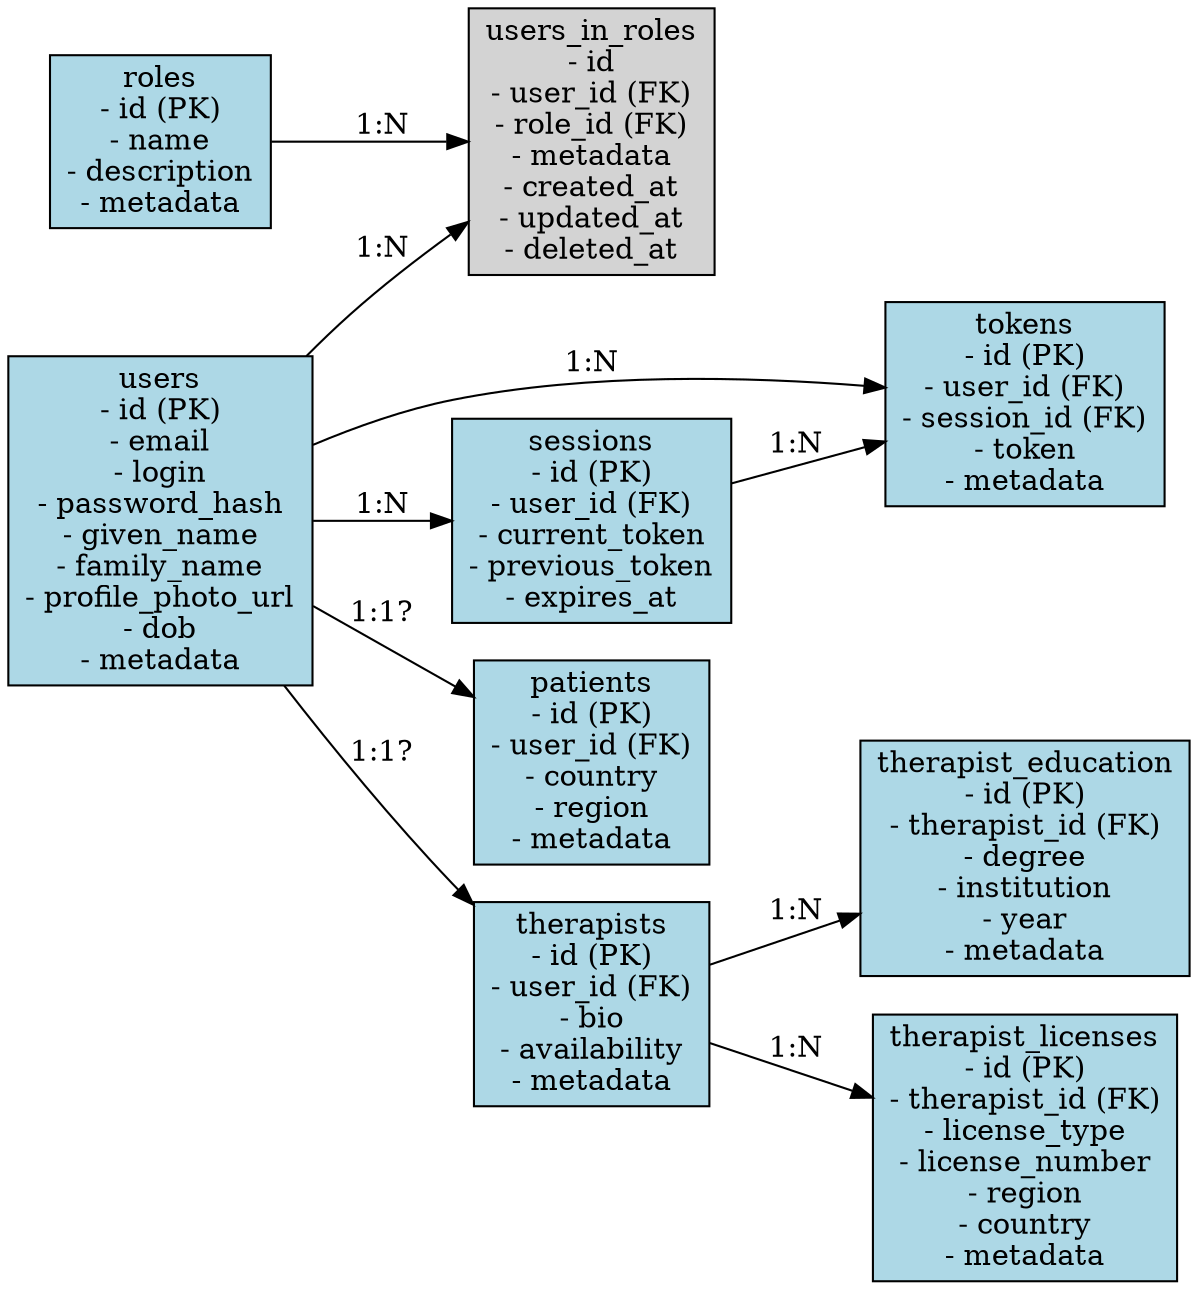 digraph ERD {
	fontsize=12 rankdir=LR
	users [label="users
- id (PK)
- email
- login
- password_hash
- given_name
- family_name
- profile_photo_url
- dob
- metadata" fillcolor=lightblue shape=box style=filled]
	roles [label="roles
- id (PK)
- name
- description
- metadata" fillcolor=lightblue shape=box style=filled]
	users_in_roles [label="users_in_roles
- id
- user_id (FK)
- role_id (FK)
- metadata
- created_at
- updated_at
- deleted_at" fillcolor=lightgray shape=box style=filled]
	sessions [label="sessions
- id (PK)
- user_id (FK)
- current_token
- previous_token
- expires_at" fillcolor=lightblue shape=box style=filled]
	tokens [label="tokens
- id (PK)
- user_id (FK)
- session_id (FK)
- token
- metadata" fillcolor=lightblue shape=box style=filled]
	patients [label="patients
- id (PK)
- user_id (FK)
- country
- region
- metadata" fillcolor=lightblue shape=box style=filled]
	therapists [label="therapists
- id (PK)
- user_id (FK)
- bio
- availability
- metadata" fillcolor=lightblue shape=box style=filled]
	therapist_education [label="therapist_education
- id (PK)
- therapist_id (FK)
- degree
- institution
- year
- metadata" fillcolor=lightblue shape=box style=filled]
	therapist_licenses [label="therapist_licenses
- id (PK)
- therapist_id (FK)
- license_type
- license_number
- region
- country
- metadata" fillcolor=lightblue shape=box style=filled]
	users -> users_in_roles [label="1:N"]
	roles -> users_in_roles [label="1:N"]
	users -> sessions [label="1:N"]
	sessions -> tokens [label="1:N"]
	users -> tokens [label="1:N"]
	users -> patients [label="1:1?"]
	users -> therapists [label="1:1?"]
	therapists -> therapist_education [label="1:N"]
	therapists -> therapist_licenses [label="1:N"]
}